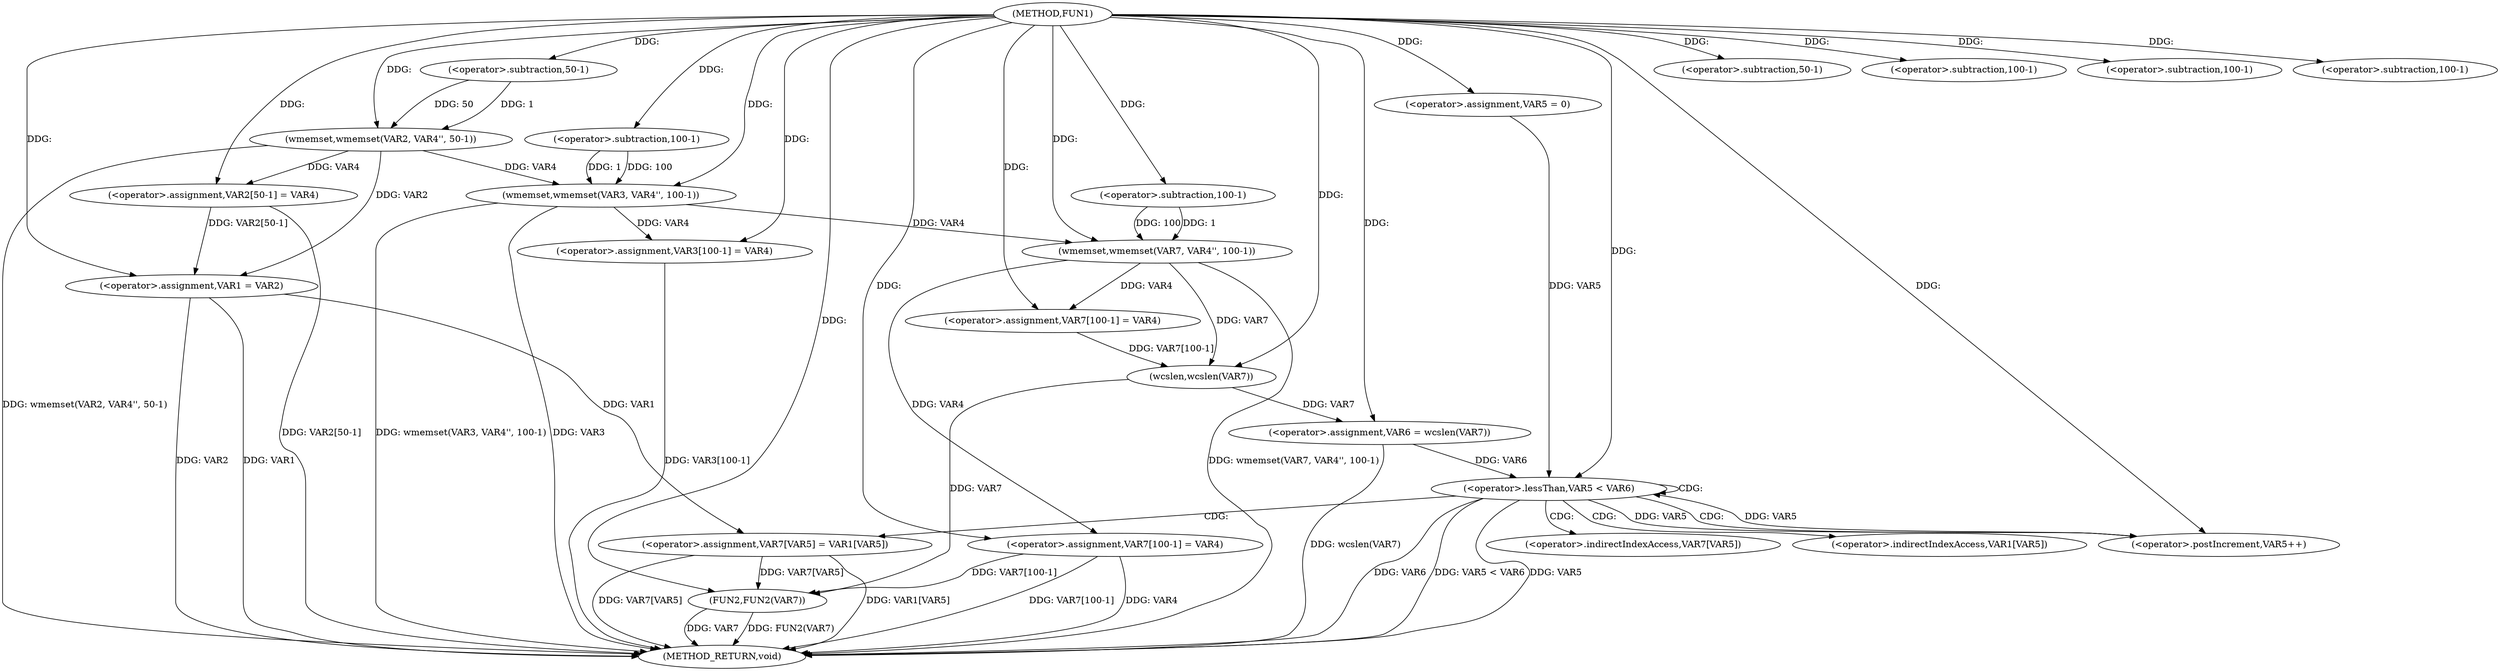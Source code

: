 digraph FUN1 {  
"1000100" [label = "(METHOD,FUN1)" ]
"1000181" [label = "(METHOD_RETURN,void)" ]
"1000105" [label = "(wmemset,wmemset(VAR2, VAR4'', 50-1))" ]
"1000108" [label = "(<operator>.subtraction,50-1)" ]
"1000111" [label = "(<operator>.assignment,VAR2[50-1] = VAR4)" ]
"1000114" [label = "(<operator>.subtraction,50-1)" ]
"1000118" [label = "(wmemset,wmemset(VAR3, VAR4'', 100-1))" ]
"1000121" [label = "(<operator>.subtraction,100-1)" ]
"1000124" [label = "(<operator>.assignment,VAR3[100-1] = VAR4)" ]
"1000127" [label = "(<operator>.subtraction,100-1)" ]
"1000131" [label = "(<operator>.assignment,VAR1 = VAR2)" ]
"1000138" [label = "(wmemset,wmemset(VAR7, VAR4'', 100-1))" ]
"1000141" [label = "(<operator>.subtraction,100-1)" ]
"1000144" [label = "(<operator>.assignment,VAR7[100-1] = VAR4)" ]
"1000147" [label = "(<operator>.subtraction,100-1)" ]
"1000151" [label = "(<operator>.assignment,VAR6 = wcslen(VAR7))" ]
"1000153" [label = "(wcslen,wcslen(VAR7))" ]
"1000156" [label = "(<operator>.assignment,VAR5 = 0)" ]
"1000159" [label = "(<operator>.lessThan,VAR5 < VAR6)" ]
"1000162" [label = "(<operator>.postIncrement,VAR5++)" ]
"1000165" [label = "(<operator>.assignment,VAR7[VAR5] = VAR1[VAR5])" ]
"1000172" [label = "(<operator>.assignment,VAR7[100-1] = VAR4)" ]
"1000175" [label = "(<operator>.subtraction,100-1)" ]
"1000179" [label = "(FUN2,FUN2(VAR7))" ]
"1000166" [label = "(<operator>.indirectIndexAccess,VAR7[VAR5])" ]
"1000169" [label = "(<operator>.indirectIndexAccess,VAR1[VAR5])" ]
  "1000124" -> "1000181"  [ label = "DDG: VAR3[100-1]"] 
  "1000165" -> "1000181"  [ label = "DDG: VAR1[VAR5]"] 
  "1000179" -> "1000181"  [ label = "DDG: FUN2(VAR7)"] 
  "1000105" -> "1000181"  [ label = "DDG: wmemset(VAR2, VAR4'', 50-1)"] 
  "1000131" -> "1000181"  [ label = "DDG: VAR1"] 
  "1000165" -> "1000181"  [ label = "DDG: VAR7[VAR5]"] 
  "1000179" -> "1000181"  [ label = "DDG: VAR7"] 
  "1000151" -> "1000181"  [ label = "DDG: wcslen(VAR7)"] 
  "1000118" -> "1000181"  [ label = "DDG: wmemset(VAR3, VAR4'', 100-1)"] 
  "1000172" -> "1000181"  [ label = "DDG: VAR7[100-1]"] 
  "1000118" -> "1000181"  [ label = "DDG: VAR3"] 
  "1000172" -> "1000181"  [ label = "DDG: VAR4"] 
  "1000159" -> "1000181"  [ label = "DDG: VAR5 < VAR6"] 
  "1000159" -> "1000181"  [ label = "DDG: VAR5"] 
  "1000131" -> "1000181"  [ label = "DDG: VAR2"] 
  "1000111" -> "1000181"  [ label = "DDG: VAR2[50-1]"] 
  "1000138" -> "1000181"  [ label = "DDG: wmemset(VAR7, VAR4'', 100-1)"] 
  "1000159" -> "1000181"  [ label = "DDG: VAR6"] 
  "1000100" -> "1000105"  [ label = "DDG: "] 
  "1000108" -> "1000105"  [ label = "DDG: 50"] 
  "1000108" -> "1000105"  [ label = "DDG: 1"] 
  "1000100" -> "1000108"  [ label = "DDG: "] 
  "1000105" -> "1000111"  [ label = "DDG: VAR4"] 
  "1000100" -> "1000111"  [ label = "DDG: "] 
  "1000100" -> "1000114"  [ label = "DDG: "] 
  "1000100" -> "1000118"  [ label = "DDG: "] 
  "1000105" -> "1000118"  [ label = "DDG: VAR4"] 
  "1000121" -> "1000118"  [ label = "DDG: 100"] 
  "1000121" -> "1000118"  [ label = "DDG: 1"] 
  "1000100" -> "1000121"  [ label = "DDG: "] 
  "1000118" -> "1000124"  [ label = "DDG: VAR4"] 
  "1000100" -> "1000124"  [ label = "DDG: "] 
  "1000100" -> "1000127"  [ label = "DDG: "] 
  "1000111" -> "1000131"  [ label = "DDG: VAR2[50-1]"] 
  "1000105" -> "1000131"  [ label = "DDG: VAR2"] 
  "1000100" -> "1000131"  [ label = "DDG: "] 
  "1000100" -> "1000138"  [ label = "DDG: "] 
  "1000118" -> "1000138"  [ label = "DDG: VAR4"] 
  "1000141" -> "1000138"  [ label = "DDG: 100"] 
  "1000141" -> "1000138"  [ label = "DDG: 1"] 
  "1000100" -> "1000141"  [ label = "DDG: "] 
  "1000138" -> "1000144"  [ label = "DDG: VAR4"] 
  "1000100" -> "1000144"  [ label = "DDG: "] 
  "1000100" -> "1000147"  [ label = "DDG: "] 
  "1000153" -> "1000151"  [ label = "DDG: VAR7"] 
  "1000100" -> "1000151"  [ label = "DDG: "] 
  "1000138" -> "1000153"  [ label = "DDG: VAR7"] 
  "1000144" -> "1000153"  [ label = "DDG: VAR7[100-1]"] 
  "1000100" -> "1000153"  [ label = "DDG: "] 
  "1000100" -> "1000156"  [ label = "DDG: "] 
  "1000156" -> "1000159"  [ label = "DDG: VAR5"] 
  "1000162" -> "1000159"  [ label = "DDG: VAR5"] 
  "1000100" -> "1000159"  [ label = "DDG: "] 
  "1000151" -> "1000159"  [ label = "DDG: VAR6"] 
  "1000159" -> "1000162"  [ label = "DDG: VAR5"] 
  "1000100" -> "1000162"  [ label = "DDG: "] 
  "1000131" -> "1000165"  [ label = "DDG: VAR1"] 
  "1000100" -> "1000172"  [ label = "DDG: "] 
  "1000138" -> "1000172"  [ label = "DDG: VAR4"] 
  "1000100" -> "1000175"  [ label = "DDG: "] 
  "1000165" -> "1000179"  [ label = "DDG: VAR7[VAR5]"] 
  "1000153" -> "1000179"  [ label = "DDG: VAR7"] 
  "1000172" -> "1000179"  [ label = "DDG: VAR7[100-1]"] 
  "1000100" -> "1000179"  [ label = "DDG: "] 
  "1000159" -> "1000166"  [ label = "CDG: "] 
  "1000159" -> "1000162"  [ label = "CDG: "] 
  "1000159" -> "1000159"  [ label = "CDG: "] 
  "1000159" -> "1000165"  [ label = "CDG: "] 
  "1000159" -> "1000169"  [ label = "CDG: "] 
}
